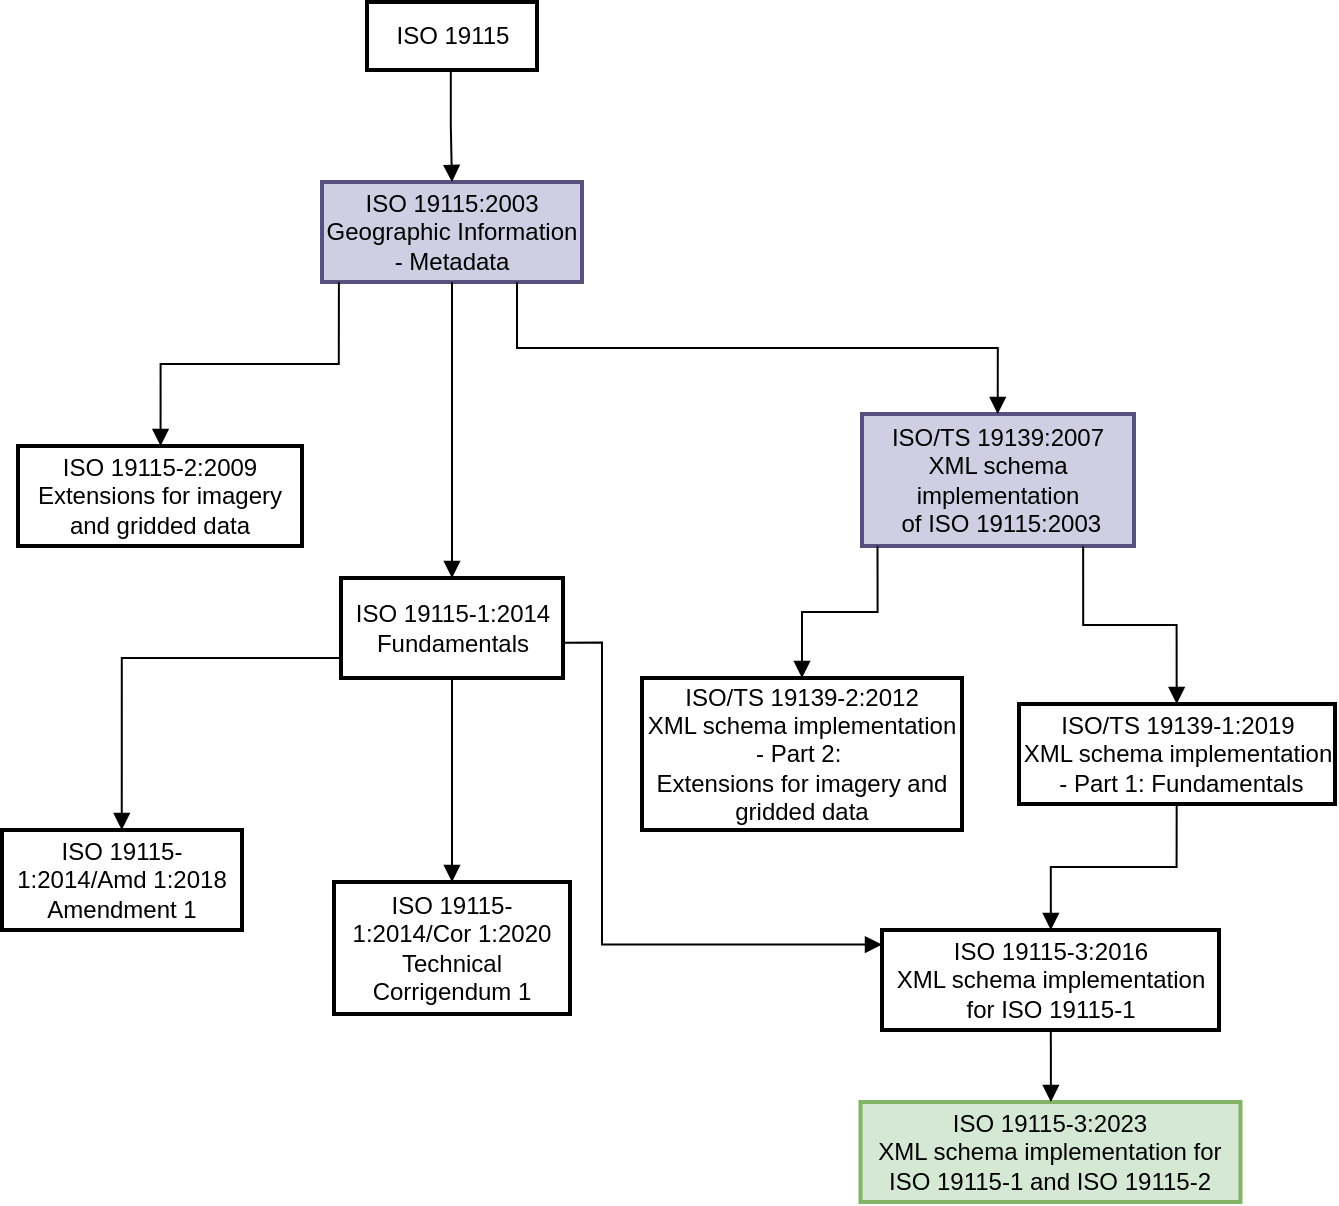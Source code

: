 <mxfile version="24.5.2" type="device">
  <diagram name="Page-1" id="K2-mHJKLKjPqbTVB3-s0">
    <mxGraphModel dx="1434" dy="1838" grid="1" gridSize="10" guides="1" tooltips="1" connect="1" arrows="1" fold="1" page="1" pageScale="1" pageWidth="850" pageHeight="1100" math="0" shadow="0">
      <root>
        <mxCell id="0" />
        <mxCell id="1" parent="0" />
        <mxCell id="Pb7JQ1JQGpnVpQM_fR6g-1" value="ISO 19115" style="whiteSpace=wrap;strokeWidth=2;labelBackgroundColor=none;" parent="1" vertex="1">
          <mxGeometry x="202.5" y="-10" width="85" height="34" as="geometry" />
        </mxCell>
        <mxCell id="Pb7JQ1JQGpnVpQM_fR6g-2" value="ISO 19115:2003&#xa;Geographic Information - Metadata" style="whiteSpace=wrap;strokeWidth=2;labelBackgroundColor=none;fillColor=#d0cee2;strokeColor=#56517e;" parent="1" vertex="1">
          <mxGeometry x="180" y="80" width="130" height="50" as="geometry" />
        </mxCell>
        <mxCell id="Pb7JQ1JQGpnVpQM_fR6g-3" value="ISO 19115-1:2014&#xa;Fundamentals" style="whiteSpace=wrap;strokeWidth=2;labelBackgroundColor=none;" parent="1" vertex="1">
          <mxGeometry x="189.5" y="278" width="111" height="50" as="geometry" />
        </mxCell>
        <mxCell id="Pb7JQ1JQGpnVpQM_fR6g-4" value="ISO 19115-1:2014/Amd 1:2018&#xa;Amendment 1" style="whiteSpace=wrap;strokeWidth=2;labelBackgroundColor=none;" parent="1" vertex="1">
          <mxGeometry x="20" y="404" width="120" height="50" as="geometry" />
        </mxCell>
        <mxCell id="Pb7JQ1JQGpnVpQM_fR6g-5" value="ISO 19115-1:2014/Cor 1:2020&#xa;Technical Corrigendum 1" style="whiteSpace=wrap;strokeWidth=2;treeMoving=1;labelBackgroundColor=none;" parent="1" vertex="1">
          <mxGeometry x="186" y="430" width="118" height="66" as="geometry" />
        </mxCell>
        <mxCell id="Pb7JQ1JQGpnVpQM_fR6g-6" value="ISO 19115-2:2009&#xa;Extensions for imagery and gridded data" style="whiteSpace=wrap;strokeWidth=2;labelBackgroundColor=none;" parent="1" vertex="1">
          <mxGeometry x="28" y="212" width="142" height="50" as="geometry" />
        </mxCell>
        <mxCell id="Pb7JQ1JQGpnVpQM_fR6g-7" value="ISO/TS 19139:2007&#xa;XML schema implementation&#xa; of ISO 19115:2003" style="whiteSpace=wrap;strokeWidth=2;labelBackgroundColor=none;fillColor=#d0cee2;strokeColor=#56517e;" parent="1" vertex="1">
          <mxGeometry x="450" y="196" width="136" height="66" as="geometry" />
        </mxCell>
        <mxCell id="Pb7JQ1JQGpnVpQM_fR6g-8" value="ISO/TS 19139-2:2012&#xa;XML schema implementation - Part 2: &#xa;Extensions for imagery and gridded data" style="whiteSpace=wrap;strokeWidth=2;labelBackgroundColor=none;" parent="1" vertex="1">
          <mxGeometry x="340" y="328" width="160" height="76" as="geometry" />
        </mxCell>
        <mxCell id="Pb7JQ1JQGpnVpQM_fR6g-9" value="ISO/TS 19139-1:2019&#xa;XML schema implementation&#xa; - Part 1: Fundamentals" style="whiteSpace=wrap;strokeWidth=2;labelBackgroundColor=none;" parent="1" vertex="1">
          <mxGeometry x="528.5" y="341" width="158" height="50" as="geometry" />
        </mxCell>
        <mxCell id="Pb7JQ1JQGpnVpQM_fR6g-10" value="ISO 19115-3:2016&#xa;XML schema implementation for ISO 19115-1" style="whiteSpace=wrap;strokeWidth=2;labelBackgroundColor=none;" parent="1" vertex="1">
          <mxGeometry x="460" y="454" width="168.5" height="50" as="geometry" />
        </mxCell>
        <mxCell id="Pb7JQ1JQGpnVpQM_fR6g-11" value="ISO 19115-3:2023&#xa;XML schema implementation for ISO 19115-1 and ISO 19115-2" style="whiteSpace=wrap;strokeWidth=2;labelBackgroundColor=none;fillColor=#d5e8d4;strokeColor=#82b366;" parent="1" vertex="1">
          <mxGeometry x="449.25" y="540" width="190" height="50" as="geometry" />
        </mxCell>
        <mxCell id="Pb7JQ1JQGpnVpQM_fR6g-12" value="" style="startArrow=none;endArrow=block;exitX=0.493;exitY=1;entryX=0.5;entryY=0;rounded=0;labelBackgroundColor=none;fontColor=default;edgeStyle=orthogonalEdgeStyle;" parent="1" source="Pb7JQ1JQGpnVpQM_fR6g-1" target="Pb7JQ1JQGpnVpQM_fR6g-2" edge="1">
          <mxGeometry relative="1" as="geometry" />
        </mxCell>
        <mxCell id="Pb7JQ1JQGpnVpQM_fR6g-13" value="" style="startArrow=none;endArrow=block;exitX=0.065;exitY=1;entryX=0.502;entryY=0;rounded=0;labelBackgroundColor=none;fontColor=default;edgeStyle=orthogonalEdgeStyle;" parent="1" source="Pb7JQ1JQGpnVpQM_fR6g-2" target="Pb7JQ1JQGpnVpQM_fR6g-6" edge="1">
          <mxGeometry relative="1" as="geometry" />
        </mxCell>
        <mxCell id="Pb7JQ1JQGpnVpQM_fR6g-14" value="" style="startArrow=none;endArrow=block;exitX=0.75;exitY=1;entryX=0.499;entryY=0;rounded=0;labelBackgroundColor=none;fontColor=default;edgeStyle=orthogonalEdgeStyle;exitDx=0;exitDy=0;" parent="1" source="Pb7JQ1JQGpnVpQM_fR6g-2" target="Pb7JQ1JQGpnVpQM_fR6g-7" edge="1">
          <mxGeometry relative="1" as="geometry" />
        </mxCell>
        <mxCell id="Pb7JQ1JQGpnVpQM_fR6g-15" value="" style="startArrow=none;endArrow=block;exitX=0.5;exitY=1;rounded=0;bendable=1;orthogonal=0;noJump=1;labelBackgroundColor=none;fontColor=default;edgeStyle=orthogonalEdgeStyle;entryX=0.5;entryY=0;entryDx=0;entryDy=0;exitDx=0;exitDy=0;" parent="1" source="Pb7JQ1JQGpnVpQM_fR6g-2" target="Pb7JQ1JQGpnVpQM_fR6g-3" edge="1">
          <mxGeometry relative="1" as="geometry">
            <mxPoint x="334.992" y="154" as="sourcePoint" />
            <mxPoint x="348.821" y="270" as="targetPoint" />
          </mxGeometry>
        </mxCell>
        <mxCell id="Pb7JQ1JQGpnVpQM_fR6g-16" value="" style="startArrow=none;endArrow=block;exitX=0.001;exitY=0.799;entryX=0.499;entryY=0;rounded=0;labelBackgroundColor=none;fontColor=default;edgeStyle=orthogonalEdgeStyle;" parent="1" source="Pb7JQ1JQGpnVpQM_fR6g-3" target="Pb7JQ1JQGpnVpQM_fR6g-4" edge="1">
          <mxGeometry relative="1" as="geometry" />
        </mxCell>
        <mxCell id="Pb7JQ1JQGpnVpQM_fR6g-17" value="" style="startArrow=none;endArrow=block;entryX=0.5;entryY=0;rounded=0;labelBackgroundColor=none;fontColor=default;edgeStyle=orthogonalEdgeStyle;" parent="1" source="Pb7JQ1JQGpnVpQM_fR6g-3" target="Pb7JQ1JQGpnVpQM_fR6g-5" edge="1">
          <mxGeometry relative="1" as="geometry" />
        </mxCell>
        <mxCell id="Pb7JQ1JQGpnVpQM_fR6g-18" value="" style="startArrow=none;endArrow=block;exitX=1.001;exitY=0.647;entryX=0.0;entryY=0.145;rounded=0;labelBackgroundColor=none;fontColor=default;edgeStyle=orthogonalEdgeStyle;" parent="1" source="Pb7JQ1JQGpnVpQM_fR6g-3" target="Pb7JQ1JQGpnVpQM_fR6g-10" edge="1">
          <mxGeometry relative="1" as="geometry">
            <Array as="points">
              <mxPoint x="320" y="310" />
              <mxPoint x="320" y="461" />
            </Array>
          </mxGeometry>
        </mxCell>
        <mxCell id="Pb7JQ1JQGpnVpQM_fR6g-19" value="" style="startArrow=none;endArrow=block;exitX=0.501;exitY=1;entryX=0.501;entryY=0;rounded=0;labelBackgroundColor=none;fontColor=default;edgeStyle=orthogonalEdgeStyle;" parent="1" source="Pb7JQ1JQGpnVpQM_fR6g-10" target="Pb7JQ1JQGpnVpQM_fR6g-11" edge="1">
          <mxGeometry relative="1" as="geometry" />
        </mxCell>
        <mxCell id="Pb7JQ1JQGpnVpQM_fR6g-20" value="" style="startArrow=none;endArrow=block;exitX=0.057;exitY=1;entryX=0.5;entryY=0;rounded=0;labelBackgroundColor=none;fontColor=default;edgeStyle=orthogonalEdgeStyle;" parent="1" source="Pb7JQ1JQGpnVpQM_fR6g-7" target="Pb7JQ1JQGpnVpQM_fR6g-8" edge="1">
          <mxGeometry relative="1" as="geometry" />
        </mxCell>
        <mxCell id="Pb7JQ1JQGpnVpQM_fR6g-21" value="" style="startArrow=none;endArrow=block;exitX=0.813;exitY=1;entryX=0.499;entryY=0;rounded=0;flowAnimation=0;labelBackgroundColor=none;fontColor=default;edgeStyle=orthogonalEdgeStyle;" parent="1" source="Pb7JQ1JQGpnVpQM_fR6g-7" target="Pb7JQ1JQGpnVpQM_fR6g-9" edge="1">
          <mxGeometry relative="1" as="geometry" />
        </mxCell>
        <mxCell id="Pb7JQ1JQGpnVpQM_fR6g-22" value="" style="startArrow=none;endArrow=block;exitX=0.499;exitY=1;entryX=0.501;entryY=0;rounded=0;labelBackgroundColor=none;fontColor=default;edgeStyle=orthogonalEdgeStyle;" parent="1" source="Pb7JQ1JQGpnVpQM_fR6g-9" target="Pb7JQ1JQGpnVpQM_fR6g-10" edge="1">
          <mxGeometry relative="1" as="geometry" />
        </mxCell>
      </root>
    </mxGraphModel>
  </diagram>
</mxfile>
